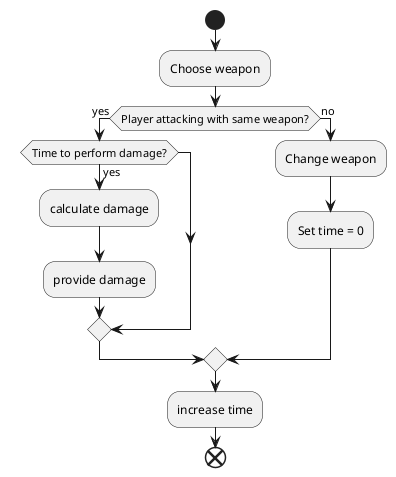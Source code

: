 @startuml

start

:Choose weapon;

if (Player attacking with same weapon?) then (yes)
    if (Time to perform damage?) then (yes)
       :calculate damage;
       :provide damage;
    endif

else (no)
    :Change weapon;
    :Set time = 0;
endif

:increase time;

end

@enduml